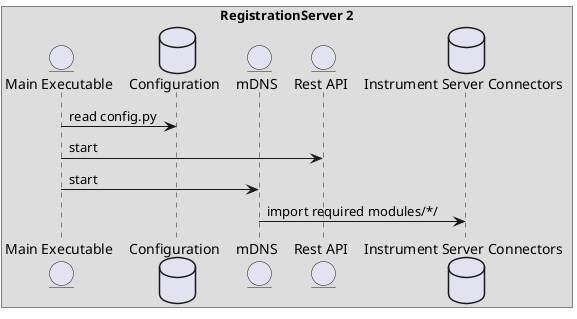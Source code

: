 @startuml
box "RegistrationServer 2"
entity "Main Executable" as main
database "Configuration" as config
entity "mDNS" as mdns
entity "Rest API" as api
database "Instrument Server Connectors" as modules
end box
main -> config : read config.py
main -> api : start
main -> mdns : start
mdns -> modules : import required modules/*/
@enduml
